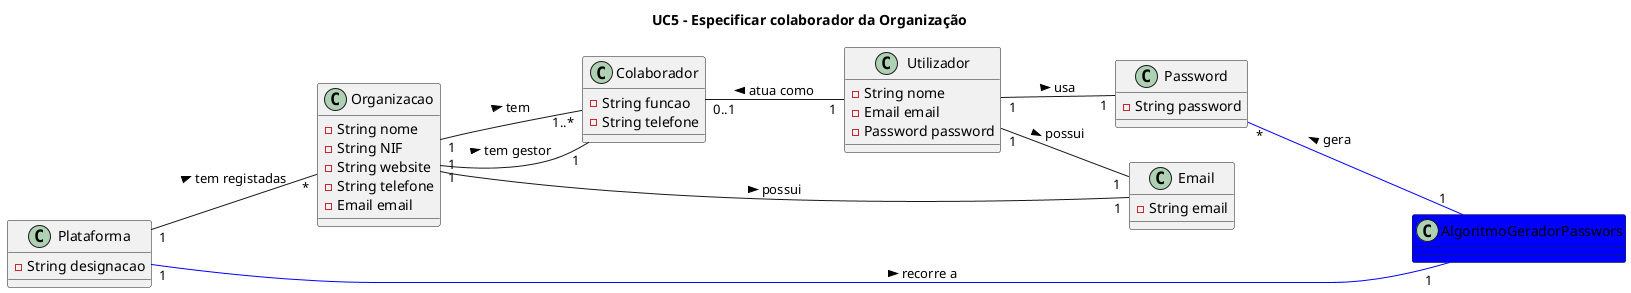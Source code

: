 @startuml
title UC5 - Especificar colaborador da Organização
left to right direction

class Plataforma {
    -String designacao
}

class Organizacao {
    -String nome
    -String NIF
    -String website
    -String telefone
    -Email email
}

class Colaborador {
    -String funcao
    -String telefone
}

class Email {
    -String email
}

class Password {
    -String password
}

class Utilizador{
    -String nome
    -Email email
    -Password password
}

class AlgoritmoGeradorPasswors #blue{
}

Plataforma "1" -- "*" Organizacao: tem registadas >
Organizacao "1" -- "1..*" Colaborador: tem >
Organizacao "1" -- "1" Colaborador: tem gestor >
Colaborador "0..1" -- "1" Utilizador: atua como <
Organizacao "1" -- "1"Email: possui >
Utilizador"1" -- "1"Password: usa >
Utilizador "1" -- "1"Email: possui >


Plataforma "1" -down[#blue]-- "1" AlgoritmoGeradorPasswors: recorre a >

AlgoritmoGeradorPasswors "1" --up[#blue]- "*"Password: gera >





@enduml